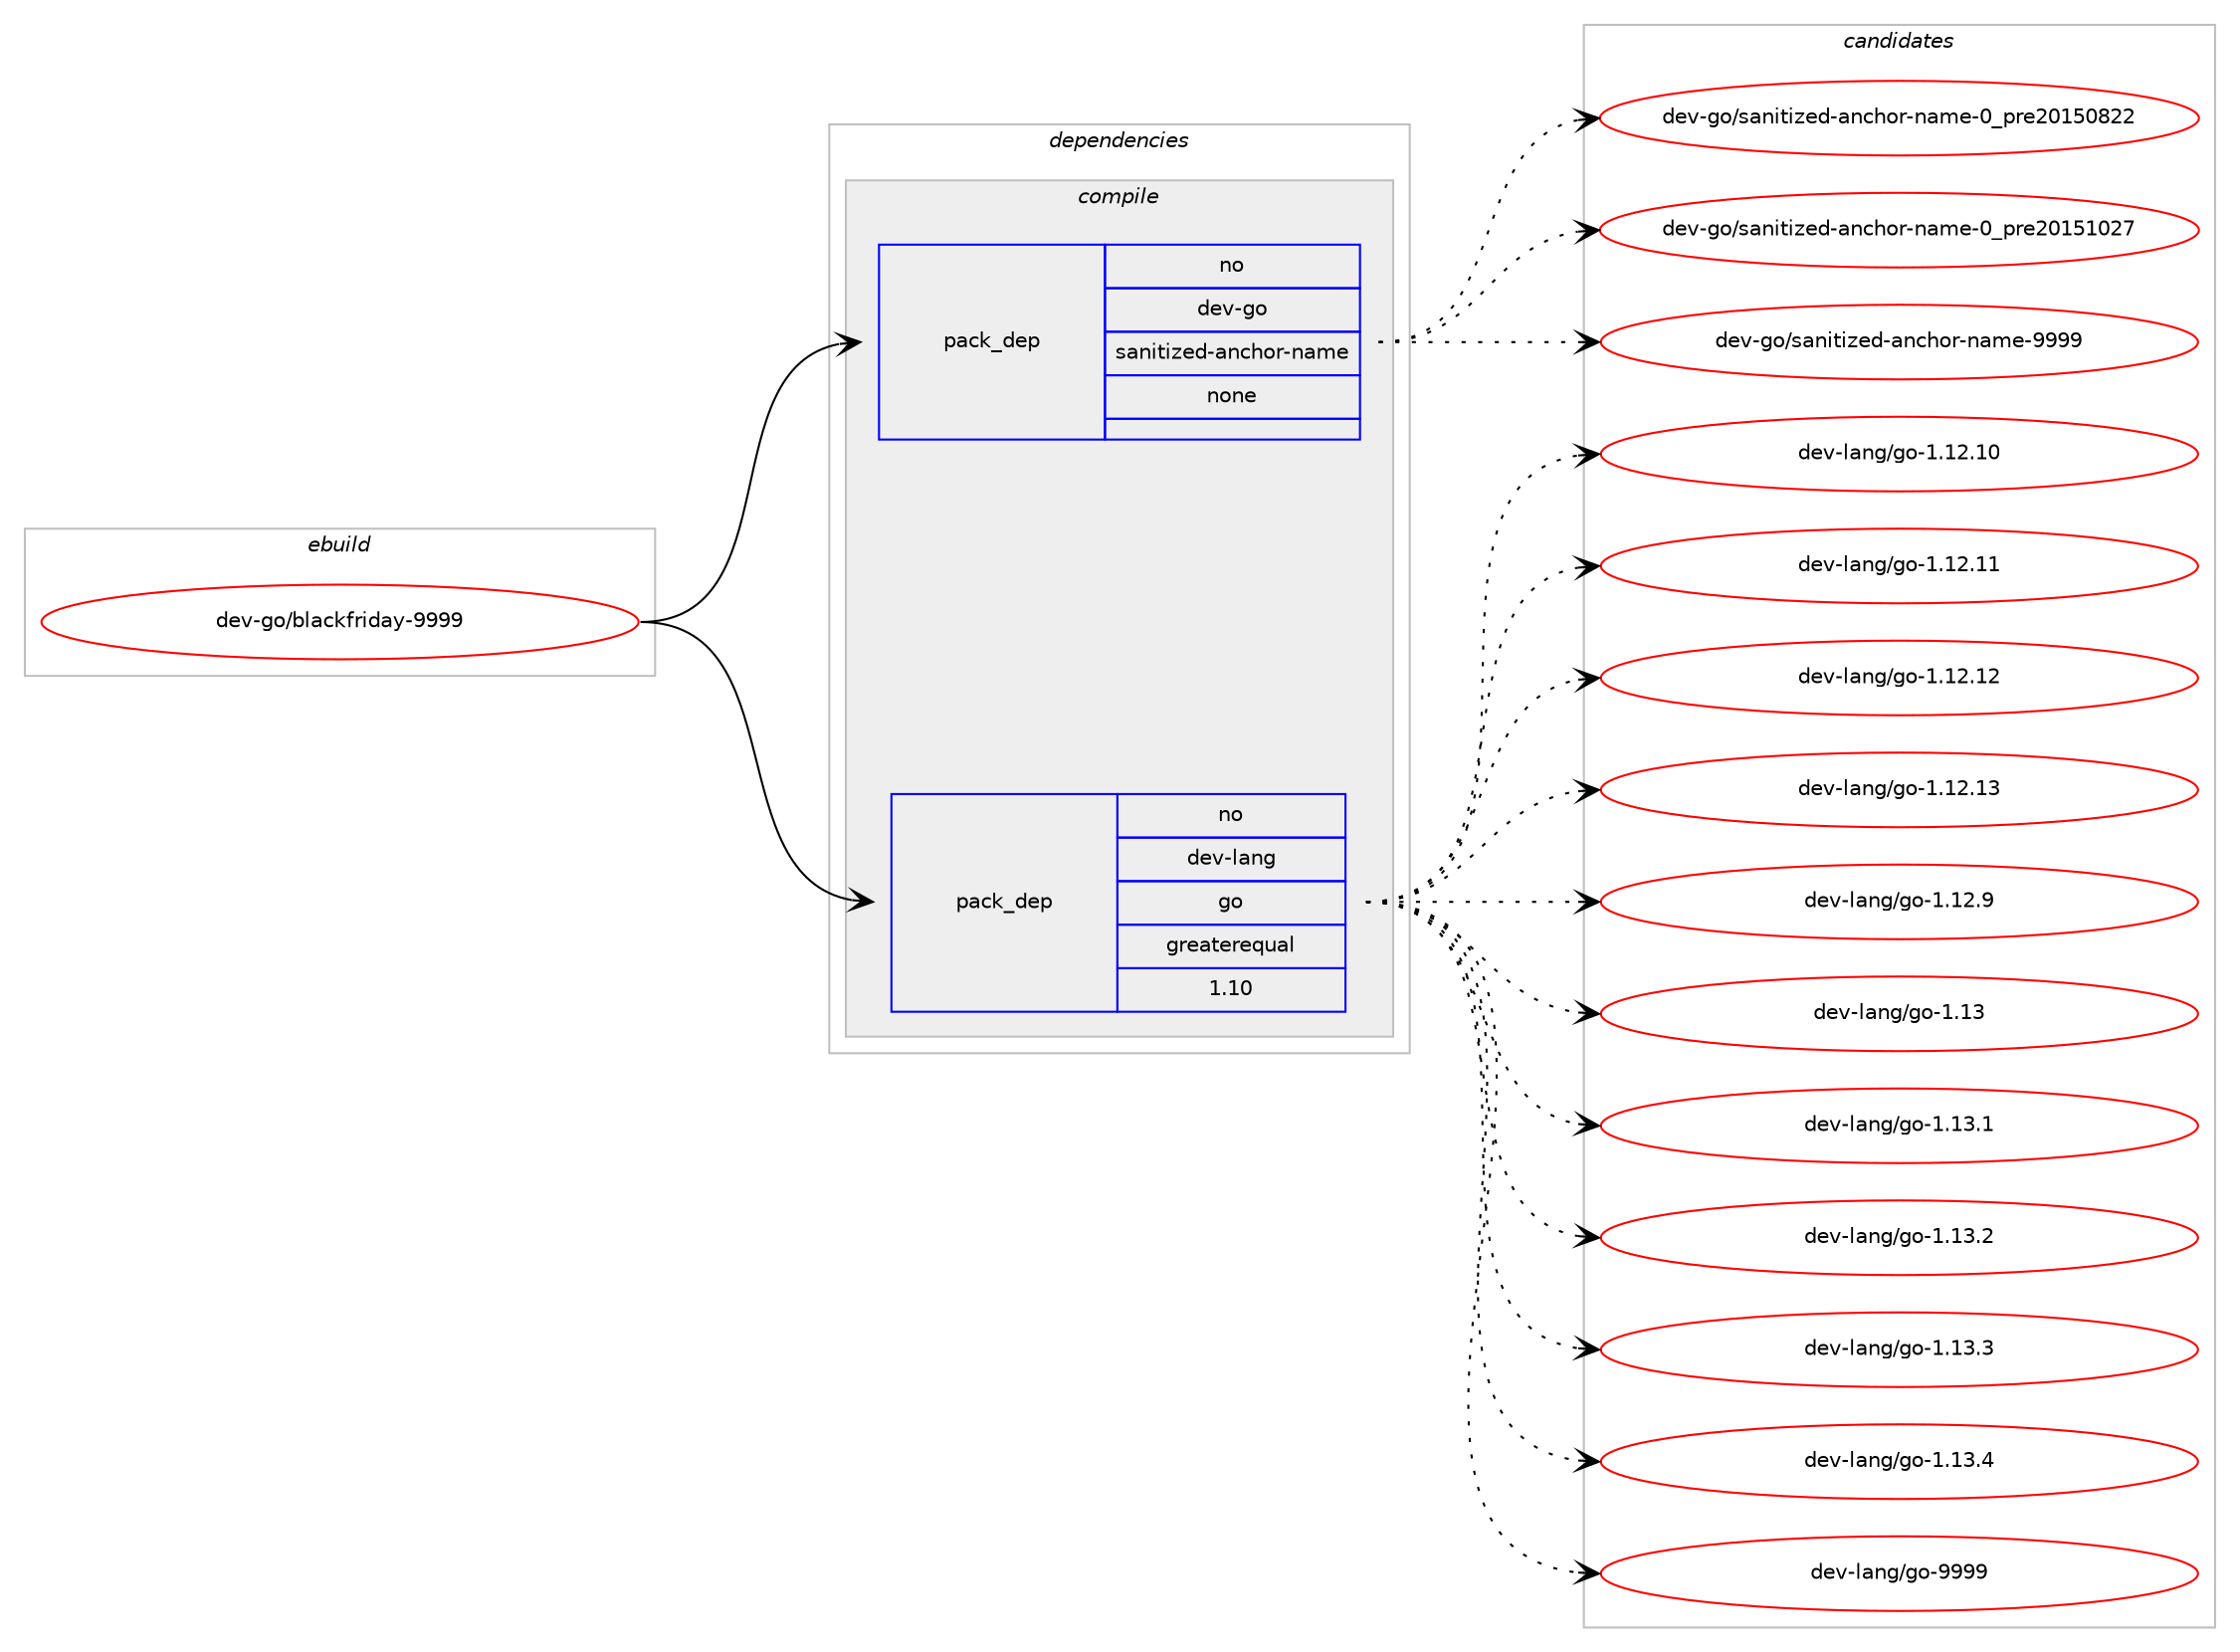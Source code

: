 digraph prolog {

# *************
# Graph options
# *************

newrank=true;
concentrate=true;
compound=true;
graph [rankdir=LR,fontname=Helvetica,fontsize=10,ranksep=1.5];#, ranksep=2.5, nodesep=0.2];
edge  [arrowhead=vee];
node  [fontname=Helvetica,fontsize=10];

# **********
# The ebuild
# **********

subgraph cluster_leftcol {
color=gray;
rank=same;
label=<<i>ebuild</i>>;
id [label="dev-go/blackfriday-9999", color=red, width=4, href="../dev-go/blackfriday-9999.svg"];
}

# ****************
# The dependencies
# ****************

subgraph cluster_midcol {
color=gray;
label=<<i>dependencies</i>>;
subgraph cluster_compile {
fillcolor="#eeeeee";
style=filled;
label=<<i>compile</i>>;
subgraph pack391056 {
dependency525460 [label=<<TABLE BORDER="0" CELLBORDER="1" CELLSPACING="0" CELLPADDING="4" WIDTH="220"><TR><TD ROWSPAN="6" CELLPADDING="30">pack_dep</TD></TR><TR><TD WIDTH="110">no</TD></TR><TR><TD>dev-go</TD></TR><TR><TD>sanitized-anchor-name</TD></TR><TR><TD>none</TD></TR><TR><TD></TD></TR></TABLE>>, shape=none, color=blue];
}
id:e -> dependency525460:w [weight=20,style="solid",arrowhead="vee"];
subgraph pack391057 {
dependency525461 [label=<<TABLE BORDER="0" CELLBORDER="1" CELLSPACING="0" CELLPADDING="4" WIDTH="220"><TR><TD ROWSPAN="6" CELLPADDING="30">pack_dep</TD></TR><TR><TD WIDTH="110">no</TD></TR><TR><TD>dev-lang</TD></TR><TR><TD>go</TD></TR><TR><TD>greaterequal</TD></TR><TR><TD>1.10</TD></TR></TABLE>>, shape=none, color=blue];
}
id:e -> dependency525461:w [weight=20,style="solid",arrowhead="vee"];
}
subgraph cluster_compileandrun {
fillcolor="#eeeeee";
style=filled;
label=<<i>compile and run</i>>;
}
subgraph cluster_run {
fillcolor="#eeeeee";
style=filled;
label=<<i>run</i>>;
}
}

# **************
# The candidates
# **************

subgraph cluster_choices {
rank=same;
color=gray;
label=<<i>candidates</i>>;

subgraph choice391056 {
color=black;
nodesep=1;
choice10010111845103111471159711010511610512210110045971109910411111445110971091014548951121141015048495348565050 [label="dev-go/sanitized-anchor-name-0_pre20150822", color=red, width=4,href="../dev-go/sanitized-anchor-name-0_pre20150822.svg"];
choice10010111845103111471159711010511610512210110045971109910411111445110971091014548951121141015048495349485055 [label="dev-go/sanitized-anchor-name-0_pre20151027", color=red, width=4,href="../dev-go/sanitized-anchor-name-0_pre20151027.svg"];
choice10010111845103111471159711010511610512210110045971109910411111445110971091014557575757 [label="dev-go/sanitized-anchor-name-9999", color=red, width=4,href="../dev-go/sanitized-anchor-name-9999.svg"];
dependency525460:e -> choice10010111845103111471159711010511610512210110045971109910411111445110971091014548951121141015048495348565050:w [style=dotted,weight="100"];
dependency525460:e -> choice10010111845103111471159711010511610512210110045971109910411111445110971091014548951121141015048495349485055:w [style=dotted,weight="100"];
dependency525460:e -> choice10010111845103111471159711010511610512210110045971109910411111445110971091014557575757:w [style=dotted,weight="100"];
}
subgraph choice391057 {
color=black;
nodesep=1;
choice1001011184510897110103471031114549464950464948 [label="dev-lang/go-1.12.10", color=red, width=4,href="../dev-lang/go-1.12.10.svg"];
choice1001011184510897110103471031114549464950464949 [label="dev-lang/go-1.12.11", color=red, width=4,href="../dev-lang/go-1.12.11.svg"];
choice1001011184510897110103471031114549464950464950 [label="dev-lang/go-1.12.12", color=red, width=4,href="../dev-lang/go-1.12.12.svg"];
choice1001011184510897110103471031114549464950464951 [label="dev-lang/go-1.12.13", color=red, width=4,href="../dev-lang/go-1.12.13.svg"];
choice10010111845108971101034710311145494649504657 [label="dev-lang/go-1.12.9", color=red, width=4,href="../dev-lang/go-1.12.9.svg"];
choice1001011184510897110103471031114549464951 [label="dev-lang/go-1.13", color=red, width=4,href="../dev-lang/go-1.13.svg"];
choice10010111845108971101034710311145494649514649 [label="dev-lang/go-1.13.1", color=red, width=4,href="../dev-lang/go-1.13.1.svg"];
choice10010111845108971101034710311145494649514650 [label="dev-lang/go-1.13.2", color=red, width=4,href="../dev-lang/go-1.13.2.svg"];
choice10010111845108971101034710311145494649514651 [label="dev-lang/go-1.13.3", color=red, width=4,href="../dev-lang/go-1.13.3.svg"];
choice10010111845108971101034710311145494649514652 [label="dev-lang/go-1.13.4", color=red, width=4,href="../dev-lang/go-1.13.4.svg"];
choice1001011184510897110103471031114557575757 [label="dev-lang/go-9999", color=red, width=4,href="../dev-lang/go-9999.svg"];
dependency525461:e -> choice1001011184510897110103471031114549464950464948:w [style=dotted,weight="100"];
dependency525461:e -> choice1001011184510897110103471031114549464950464949:w [style=dotted,weight="100"];
dependency525461:e -> choice1001011184510897110103471031114549464950464950:w [style=dotted,weight="100"];
dependency525461:e -> choice1001011184510897110103471031114549464950464951:w [style=dotted,weight="100"];
dependency525461:e -> choice10010111845108971101034710311145494649504657:w [style=dotted,weight="100"];
dependency525461:e -> choice1001011184510897110103471031114549464951:w [style=dotted,weight="100"];
dependency525461:e -> choice10010111845108971101034710311145494649514649:w [style=dotted,weight="100"];
dependency525461:e -> choice10010111845108971101034710311145494649514650:w [style=dotted,weight="100"];
dependency525461:e -> choice10010111845108971101034710311145494649514651:w [style=dotted,weight="100"];
dependency525461:e -> choice10010111845108971101034710311145494649514652:w [style=dotted,weight="100"];
dependency525461:e -> choice1001011184510897110103471031114557575757:w [style=dotted,weight="100"];
}
}

}
